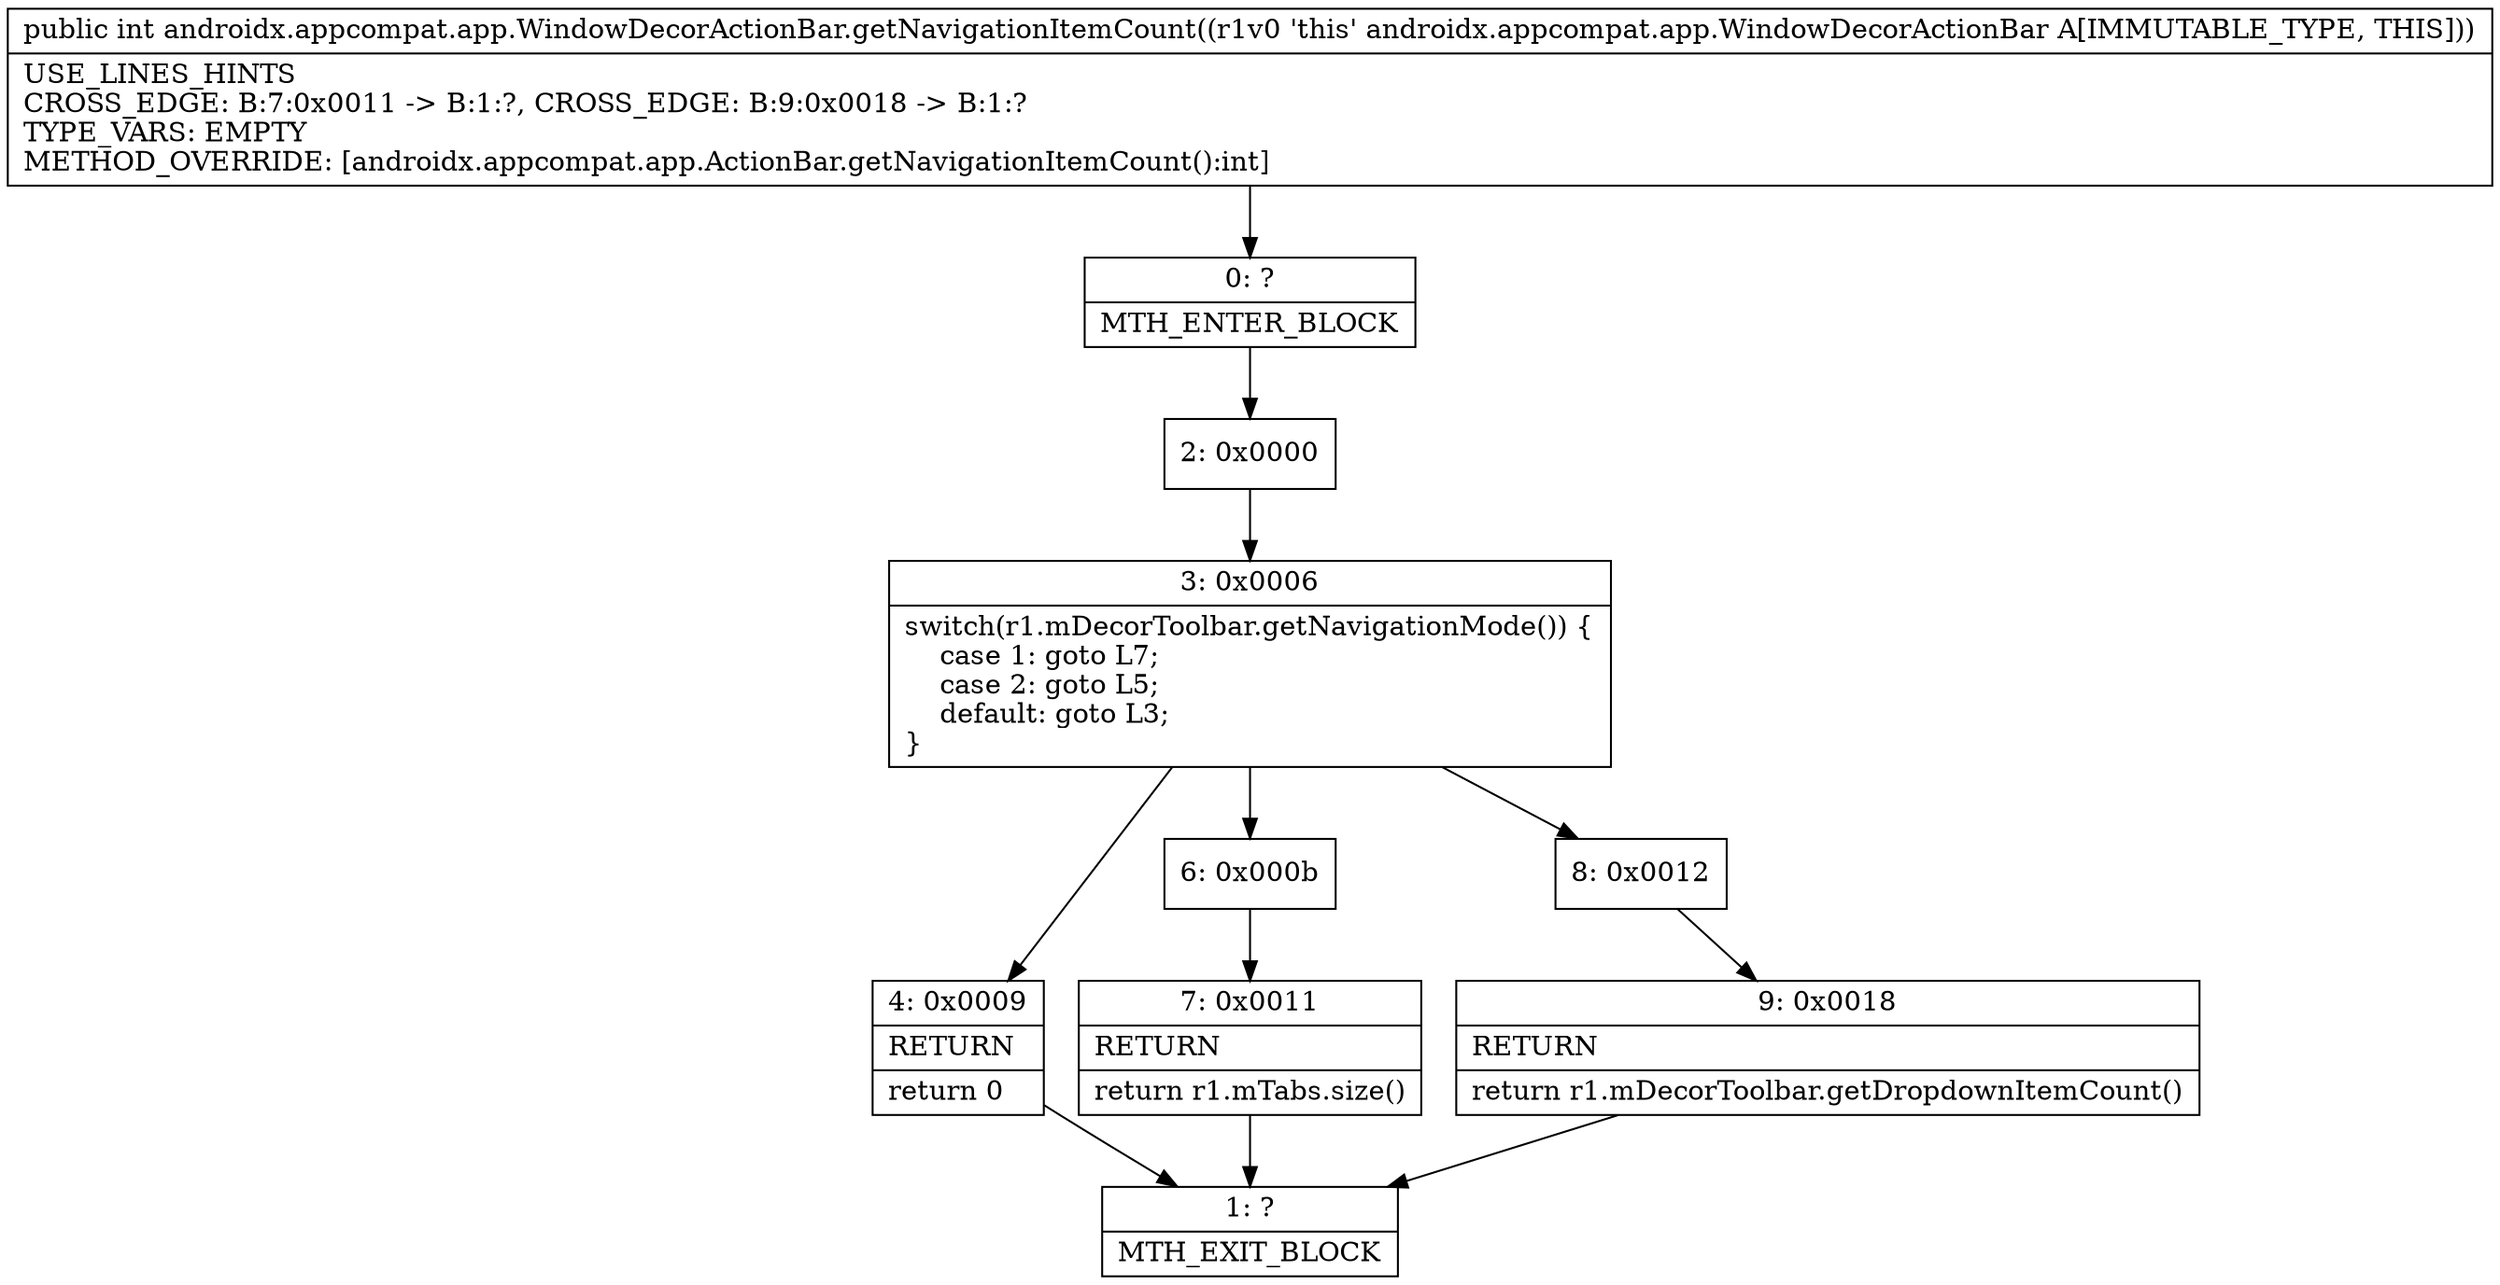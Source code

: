 digraph "CFG forandroidx.appcompat.app.WindowDecorActionBar.getNavigationItemCount()I" {
Node_0 [shape=record,label="{0\:\ ?|MTH_ENTER_BLOCK\l}"];
Node_2 [shape=record,label="{2\:\ 0x0000}"];
Node_3 [shape=record,label="{3\:\ 0x0006|switch(r1.mDecorToolbar.getNavigationMode()) \{\l    case 1: goto L7;\l    case 2: goto L5;\l    default: goto L3;\l\}\l}"];
Node_4 [shape=record,label="{4\:\ 0x0009|RETURN\l|return 0\l}"];
Node_1 [shape=record,label="{1\:\ ?|MTH_EXIT_BLOCK\l}"];
Node_6 [shape=record,label="{6\:\ 0x000b}"];
Node_7 [shape=record,label="{7\:\ 0x0011|RETURN\l|return r1.mTabs.size()\l}"];
Node_8 [shape=record,label="{8\:\ 0x0012}"];
Node_9 [shape=record,label="{9\:\ 0x0018|RETURN\l|return r1.mDecorToolbar.getDropdownItemCount()\l}"];
MethodNode[shape=record,label="{public int androidx.appcompat.app.WindowDecorActionBar.getNavigationItemCount((r1v0 'this' androidx.appcompat.app.WindowDecorActionBar A[IMMUTABLE_TYPE, THIS]))  | USE_LINES_HINTS\lCROSS_EDGE: B:7:0x0011 \-\> B:1:?, CROSS_EDGE: B:9:0x0018 \-\> B:1:?\lTYPE_VARS: EMPTY\lMETHOD_OVERRIDE: [androidx.appcompat.app.ActionBar.getNavigationItemCount():int]\l}"];
MethodNode -> Node_0;Node_0 -> Node_2;
Node_2 -> Node_3;
Node_3 -> Node_4;
Node_3 -> Node_6;
Node_3 -> Node_8;
Node_4 -> Node_1;
Node_6 -> Node_7;
Node_7 -> Node_1;
Node_8 -> Node_9;
Node_9 -> Node_1;
}

